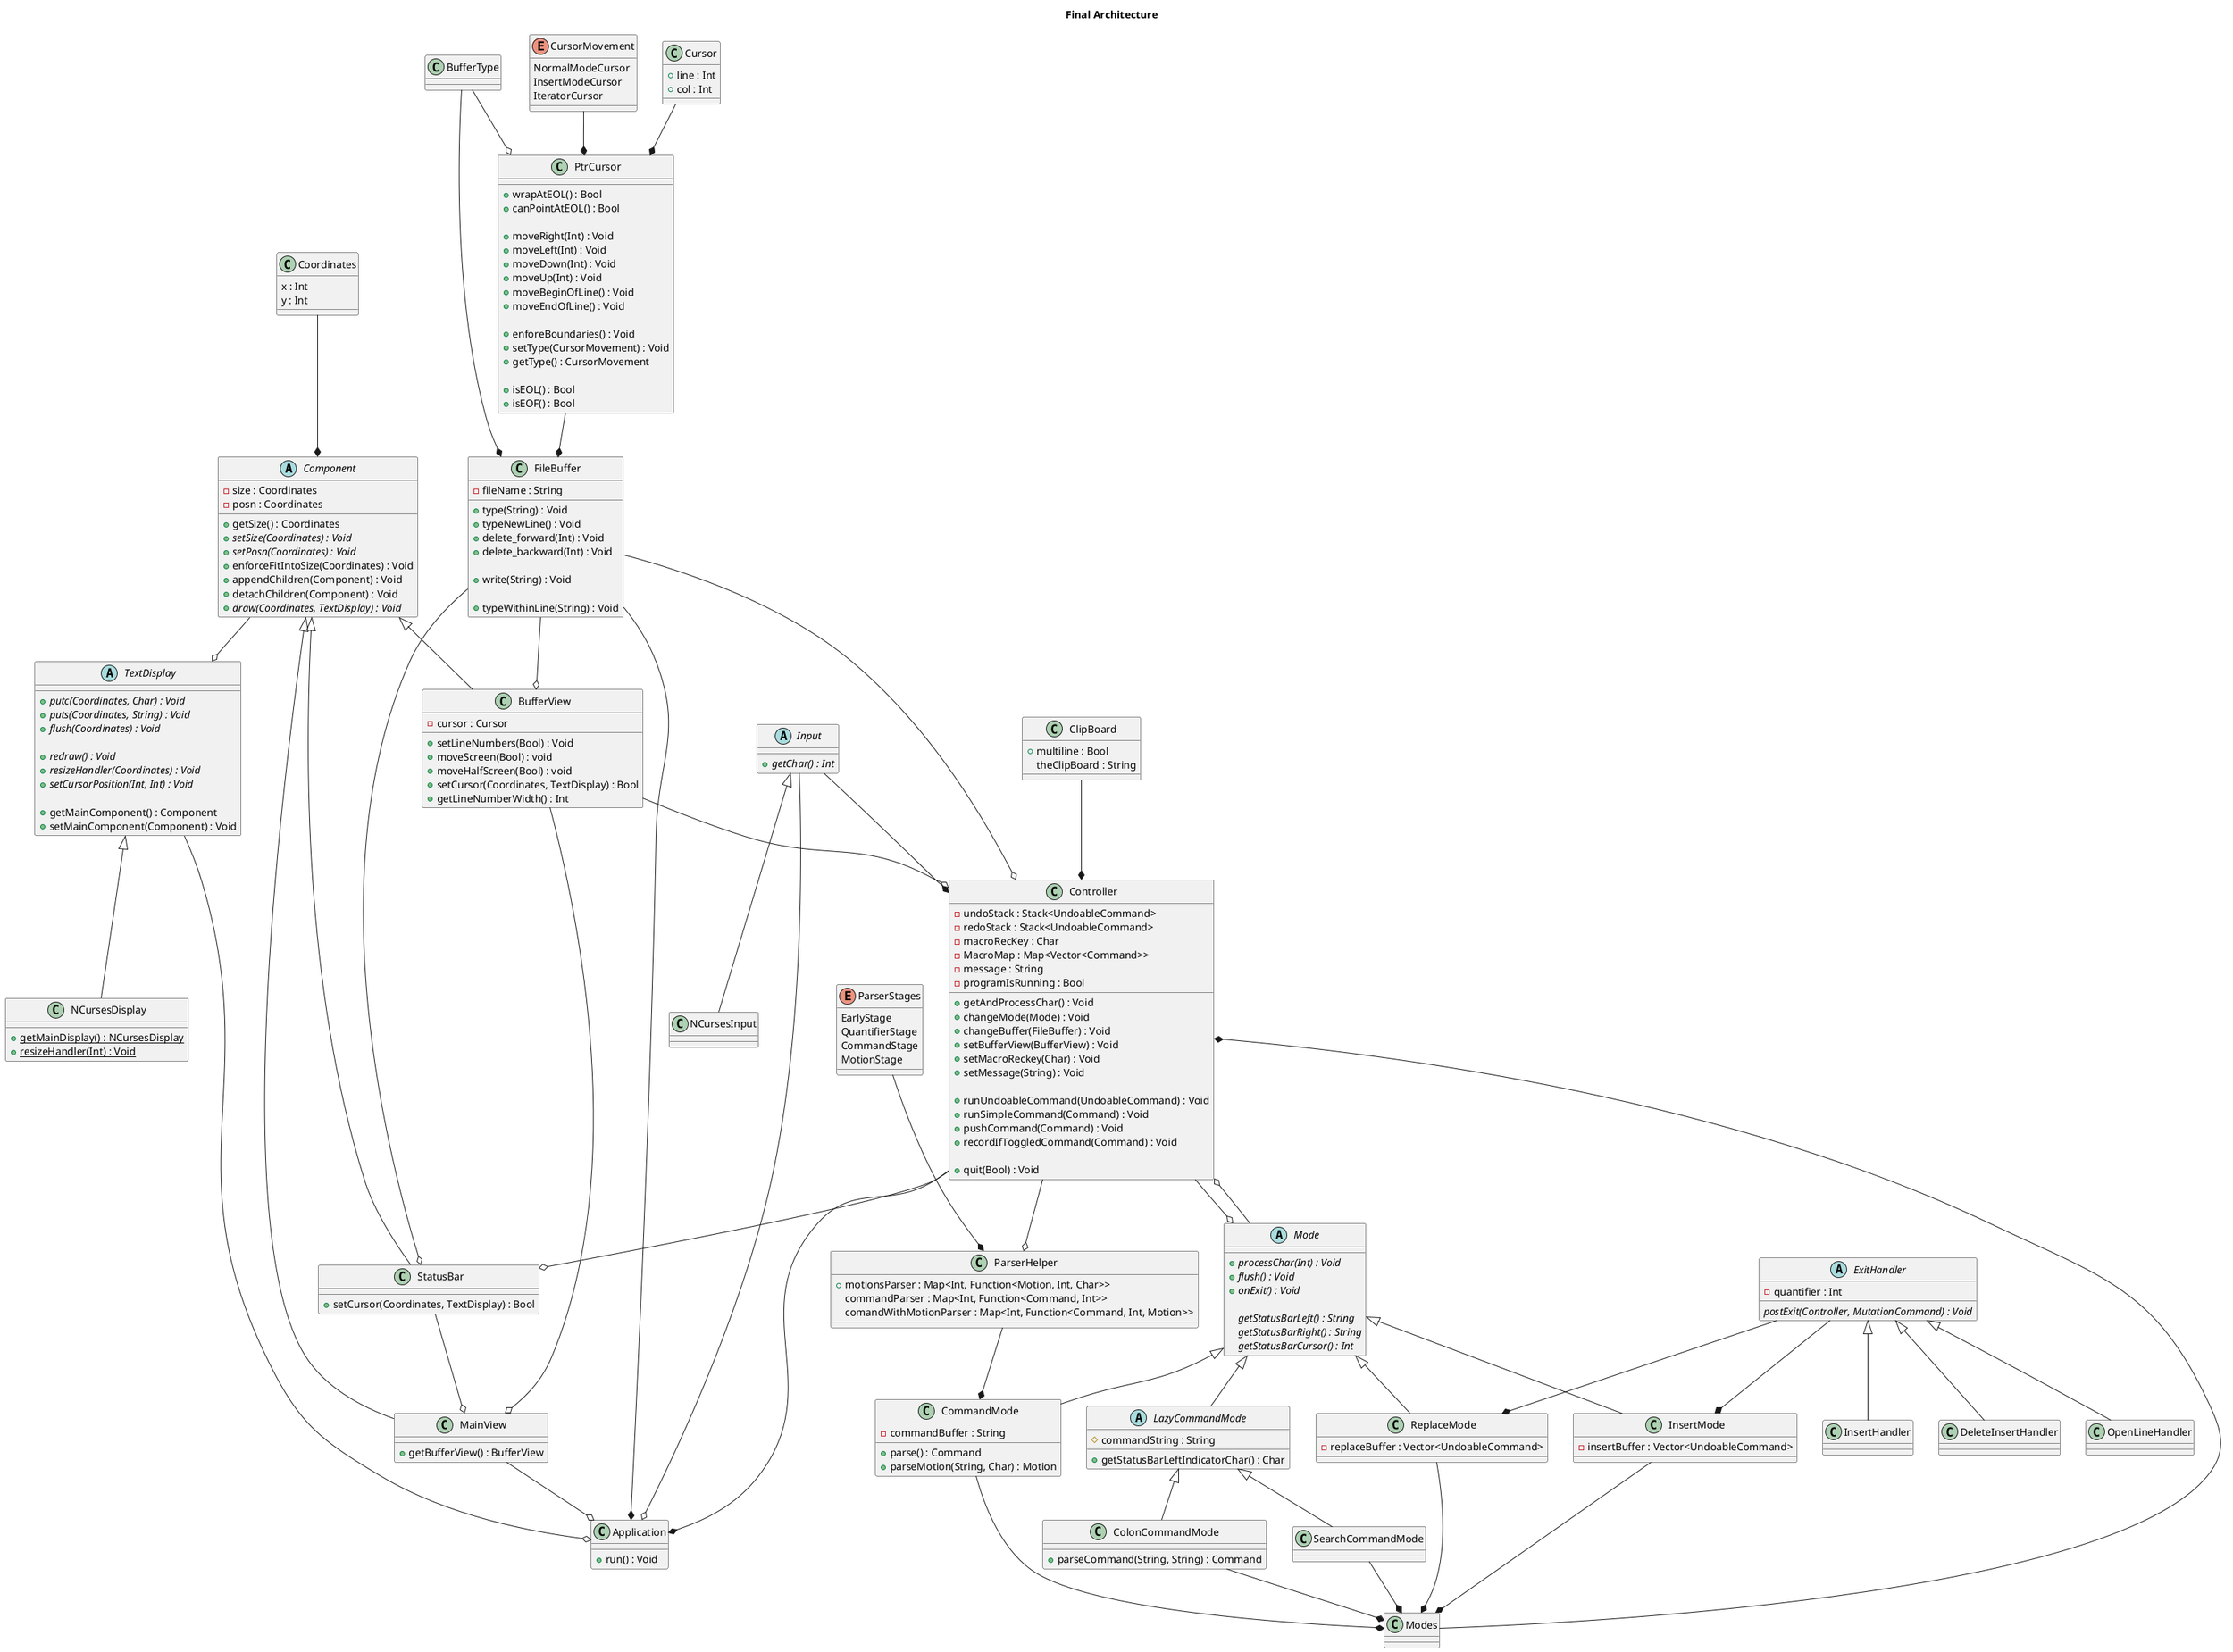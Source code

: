@startuml
title Final Architecture

class Application {
    +run() : Void
}
FileBuffer --* Application
TextDisplay --o Application
Controller --* Application
MainView --o Application
Input --o Application


class Coordinates {
    x : Int
    y : Int
}


abstract class Component {
    -size : Coordinates
    -posn : Coordinates

    +getSize() : Coordinates
    +{abstract} setSize(Coordinates) : Void
    +{abstract} setPosn(Coordinates) : Void
    +enforceFitIntoSize(Coordinates) : Void
    +appendChildren(Component) : Void
    +detachChildren(Component) : Void
    +{abstract} draw(Coordinates, TextDisplay) : Void
}
Coordinates --* Component


class BufferView {
    -cursor : Cursor

    +setLineNumbers(Bool) : Void
    +moveScreen(Bool) : void
    +moveHalfScreen(Bool) : void
    +setCursor(Coordinates, TextDisplay) : Bool
    +getLineNumberWidth() : Int
}
Component <|-- BufferView
FileBuffer --o BufferView


class StatusBar {
    +setCursor(Coordinates, TextDisplay) : Bool
}
Component <|-- StatusBar
FileBuffer --o StatusBar
Controller --o StatusBar


class MainView {
    +getBufferView() : BufferView
}
Component <|-- MainView
BufferView --o MainView
StatusBar --o MainView


abstract class TextDisplay {
    +{abstract} putc(Coordinates, Char) : Void
    +{abstract} puts(Coordinates, String) : Void
    +{abstract} flush(Coordinates) : Void

    +{abstract} redraw() : Void
    +{abstract} resizeHandler(Coordinates) : Void
    +{abstract} setCursorPosition(Int, Int) : Void

    +getMainComponent() : Component
    +setMainComponent(Component) : Void
}
Component --o TextDisplay


class NCursesDisplay {
    +{static} getMainDisplay() : NCursesDisplay
    +{static} resizeHandler(Int) : Void
}
TextDisplay <|-- NCursesDisplay


class Cursor {
    +line : Int
    +col : Int
}


enum CursorMovement {
    NormalModeCursor
    InsertModeCursor
    IteratorCursor
}


class PtrCursor {
    +wrapAtEOL() : Bool
    +canPointAtEOL() : Bool

    +moveRight(Int) : Void
    +moveLeft(Int) : Void
    +moveDown(Int) : Void
    +moveUp(Int) : Void
    +moveBeginOfLine() : Void
    +moveEndOfLine() : Void

    +enforeBoundaries() : Void
    +setType(CursorMovement) : Void
    +getType() : CursorMovement
    
    +isEOL() : Bool
    +isEOF() : Bool
}
Cursor --* PtrCursor
CursorMovement --* PtrCursor
BufferType --o PtrCursor


class FileBuffer {
    -fileName : String
    
    +type(String) : Void
    +typeNewLine() : Void
    +delete_forward(Int) : Void
    +delete_backward(Int) : Void

    +write(String) : Void

    +typeWithinLine(String) : Void
}
PtrCursor --* FileBuffer
BufferType --* FileBuffer


abstract class Input {
    +{abstract} getChar() : Int
}


class NCursesInput
Input <|-- NCursesInput


class Modes
InsertMode --* Modes
ReplaceMode --* Modes
CommandMode --* Modes
ColonCommandMode --* Modes
SearchCommandMode --* Modes


class ClipBoard {
    +multiline : Bool
    theClipBoard : String
}


class Controller {
    -undoStack : Stack<UndoableCommand>
    -redoStack : Stack<UndoableCommand>
    -macroRecKey : Char
    -MacroMap : Map<Vector<Command>>
    -message : String
    -programIsRunning : Bool

    +getAndProcessChar() : Void
    +changeMode(Mode) : Void
    +changeBuffer(FileBuffer) : Void
    +setBufferView(BufferView) : Void
    +setMacroReckey(Char) : Void
    +setMessage(String) : Void

    +runUndoableCommand(UndoableCommand) : Void
    +runSimpleCommand(Command) : Void
    +pushCommand(Command) : Void
    +recordIfToggledCommand(Command) : Void

    +quit(Bool) : Void
}
Modes --* Controller
ClipBoard --* Controller
Input --* Controller
Mode --o Controller
FileBuffer --o Controller
BufferView --o Controller


abstract class Mode {
    {abstract} +processChar(Int) : Void
    {abstract} +flush() : Void
    {abstract} +onExit() : Void

    {abstract} getStatusBarLeft() : String
    {abstract} getStatusBarRight() : String
    {abstract} getStatusBarCursor() : Int
}
Controller --o Mode


class InsertMode {
    -insertBuffer : Vector<UndoableCommand>
}
Mode <|-- InsertMode
ExitHandler --* InsertMode


class ReplaceMode {
    -replaceBuffer : Vector<UndoableCommand>
}
Mode <|-- ReplaceMode
ExitHandler --* ReplaceMode


enum ParserStages {
    EarlyStage
    QuantifierStage
    CommandStage
    MotionStage
}


class ParserHelper {
    +motionsParser : Map<Int, Function<Motion, Int, Char>>
    commandParser : Map<Int, Function<Command, Int>>
    comandWithMotionParser : Map<Int, Function<Command, Int, Motion>>
}
ParserStages --* ParserHelper
Controller --o ParserHelper


class CommandMode {
    -commandBuffer : String

    +parse() : Command
    +parseMotion(String, Char) : Motion
}
Mode <|-- CommandMode
ParserHelper --* CommandMode


abstract class LazyCommandMode {
    +getStatusBarLeftIndicatorChar() : Char
    #commandString : String
}
Mode <|-- LazyCommandMode


class ColonCommandMode {
    +parseCommand(String, String) : Command
}
LazyCommandMode <|-- ColonCommandMode


class SearchCommandMode
LazyCommandMode <|-- SearchCommandMode


abstract class ExitHandler {
    -quantifier : Int

    {abstract} postExit(Controller, MutationCommand) : Void
}


class OpenLineHandler
ExitHandler <|-- OpenLineHandler


class InsertHandler
ExitHandler <|-- InsertHandler


class DeleteInsertHandler
ExitHandler <|-- DeleteInsertHandler


@enduml 
